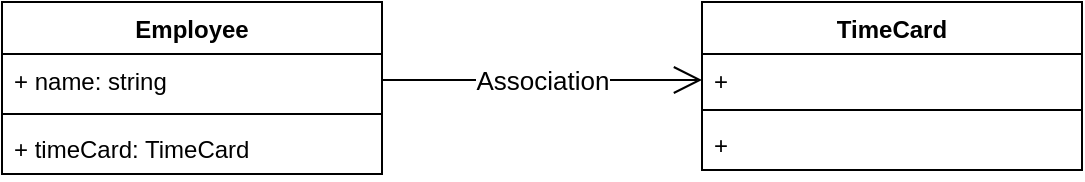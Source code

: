 <mxfile version="20.3.0" type="device"><diagram name="Page-1" id="c4acf3e9-155e-7222-9cf6-157b1a14988f"><mxGraphModel dx="1038" dy="649" grid="1" gridSize="10" guides="1" tooltips="1" connect="1" arrows="1" fold="1" page="1" pageScale="1" pageWidth="850" pageHeight="1100" background="none" math="0" shadow="0"><root><mxCell id="0"/><mxCell id="1" parent="0"/><mxCell id="KidopOKFZUAFMkktDd2t-1" value="TimeCard" style="swimlane;fontStyle=1;align=center;verticalAlign=top;childLayout=stackLayout;horizontal=1;startSize=26;horizontalStack=0;resizeParent=1;resizeParentMax=0;resizeLast=0;collapsible=1;marginBottom=0;" parent="1" vertex="1"><mxGeometry x="460" y="221" width="190" height="84" as="geometry"><mxRectangle x="350" y="220" width="80" height="30" as="alternateBounds"/></mxGeometry></mxCell><mxCell id="KidopOKFZUAFMkktDd2t-2" value="+ " style="text;strokeColor=none;fillColor=none;align=left;verticalAlign=top;spacingLeft=4;spacingRight=4;overflow=hidden;rotatable=0;points=[[0,0.5],[1,0.5]];portConstraint=eastwest;" parent="KidopOKFZUAFMkktDd2t-1" vertex="1"><mxGeometry y="26" width="190" height="24" as="geometry"/></mxCell><mxCell id="KidopOKFZUAFMkktDd2t-3" value="" style="line;strokeWidth=1;fillColor=none;align=left;verticalAlign=middle;spacingTop=-1;spacingLeft=3;spacingRight=3;rotatable=0;labelPosition=right;points=[];portConstraint=eastwest;strokeColor=inherit;" parent="KidopOKFZUAFMkktDd2t-1" vertex="1"><mxGeometry y="50" width="190" height="8" as="geometry"/></mxCell><mxCell id="KidopOKFZUAFMkktDd2t-4" value="+" style="text;strokeColor=none;fillColor=none;align=left;verticalAlign=top;spacingLeft=4;spacingRight=4;overflow=hidden;rotatable=0;points=[[0,0.5],[1,0.5]];portConstraint=eastwest;" parent="KidopOKFZUAFMkktDd2t-1" vertex="1"><mxGeometry y="58" width="190" height="26" as="geometry"/></mxCell><mxCell id="KidopOKFZUAFMkktDd2t-8" value="Employee" style="swimlane;fontStyle=1;align=center;verticalAlign=top;childLayout=stackLayout;horizontal=1;startSize=26;horizontalStack=0;resizeParent=1;resizeParentMax=0;resizeLast=0;collapsible=1;marginBottom=0;" parent="1" vertex="1"><mxGeometry x="110" y="221" width="190" height="86" as="geometry"/></mxCell><mxCell id="KidopOKFZUAFMkktDd2t-9" value="+ name: string" style="text;strokeColor=none;fillColor=none;align=left;verticalAlign=top;spacingLeft=4;spacingRight=4;overflow=hidden;rotatable=0;points=[[0,0.5],[1,0.5]];portConstraint=eastwest;" parent="KidopOKFZUAFMkktDd2t-8" vertex="1"><mxGeometry y="26" width="190" height="26" as="geometry"/></mxCell><mxCell id="KidopOKFZUAFMkktDd2t-10" value="" style="line;strokeWidth=1;fillColor=none;align=left;verticalAlign=middle;spacingTop=-1;spacingLeft=3;spacingRight=3;rotatable=0;labelPosition=right;points=[];portConstraint=eastwest;strokeColor=inherit;" parent="KidopOKFZUAFMkktDd2t-8" vertex="1"><mxGeometry y="52" width="190" height="8" as="geometry"/></mxCell><mxCell id="KidopOKFZUAFMkktDd2t-11" value="+ timeCard: TimeCard" style="text;strokeColor=none;fillColor=none;align=left;verticalAlign=top;spacingLeft=4;spacingRight=4;overflow=hidden;rotatable=0;points=[[0,0.5],[1,0.5]];portConstraint=eastwest;" parent="KidopOKFZUAFMkktDd2t-8" vertex="1"><mxGeometry y="60" width="190" height="26" as="geometry"/></mxCell><mxCell id="qxwVNinmGPWqSYxQrLT3-1" value="&lt;div&gt;&lt;font style=&quot;font-size: 13px;&quot;&gt;Association&lt;/font&gt;&lt;/div&gt;" style="endArrow=open;endFill=1;endSize=12;html=1;rounded=0;" edge="1" parent="1"><mxGeometry width="160" relative="1" as="geometry"><mxPoint x="300" y="260" as="sourcePoint"/><mxPoint x="460" y="260" as="targetPoint"/></mxGeometry></mxCell></root></mxGraphModel></diagram></mxfile>